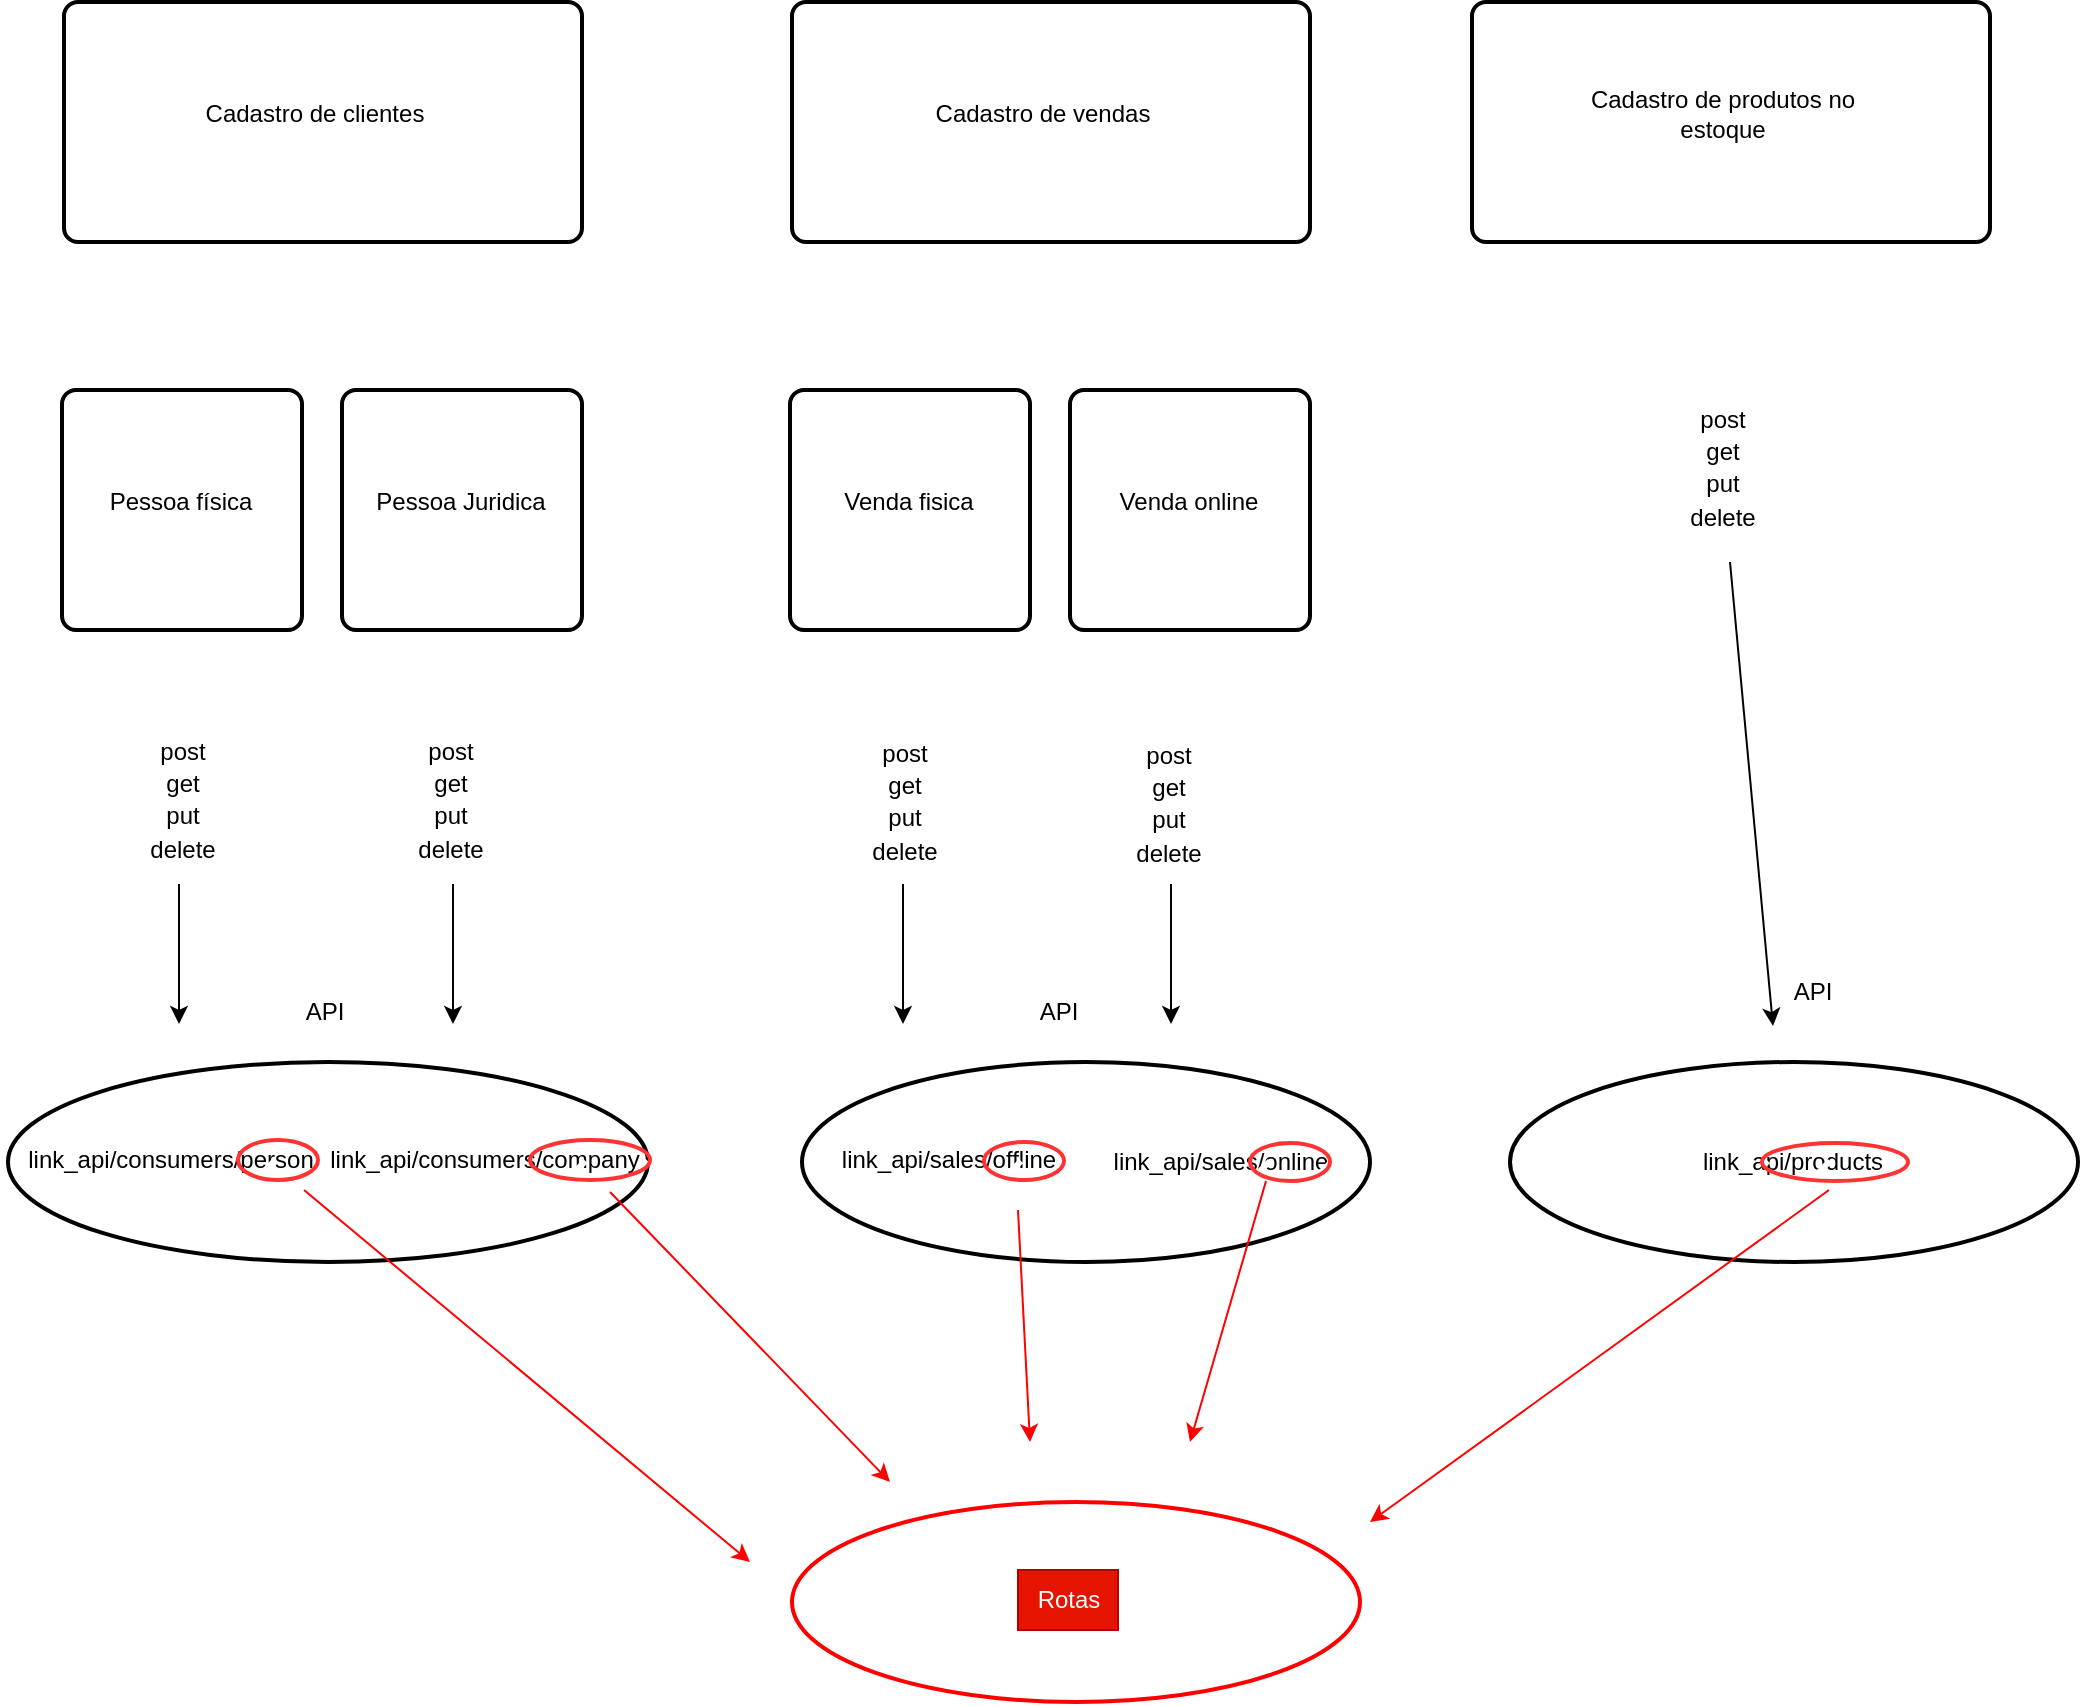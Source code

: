 <mxfile version="24.7.8">
  <diagram name="Página-1" id="hJ1GlJy1p2Ct8zHA_335">
    <mxGraphModel dx="2195" dy="838" grid="1" gridSize="10" guides="1" tooltips="1" connect="1" arrows="1" fold="1" page="1" pageScale="1" pageWidth="827" pageHeight="1169" math="0" shadow="0">
      <root>
        <mxCell id="0" />
        <mxCell id="1" parent="0" />
        <mxCell id="FM5QOt1shnxmH6ET1ApL-2" value="" style="rounded=1;whiteSpace=wrap;html=1;absoluteArcSize=1;arcSize=14;strokeWidth=2;" vertex="1" parent="1">
          <mxGeometry x="27" y="130" width="259" height="120" as="geometry" />
        </mxCell>
        <mxCell id="FM5QOt1shnxmH6ET1ApL-3" value="Cadastro de clientes" style="text;html=1;align=center;verticalAlign=middle;resizable=0;points=[];autosize=1;strokeColor=none;fillColor=none;" vertex="1" parent="1">
          <mxGeometry x="87" y="171" width="130" height="30" as="geometry" />
        </mxCell>
        <mxCell id="FM5QOt1shnxmH6ET1ApL-8" value="" style="rounded=1;whiteSpace=wrap;html=1;absoluteArcSize=1;arcSize=14;strokeWidth=2;" vertex="1" parent="1">
          <mxGeometry x="26" y="324" width="120" height="120" as="geometry" />
        </mxCell>
        <mxCell id="FM5QOt1shnxmH6ET1ApL-9" value="Pessoa física" style="text;html=1;align=center;verticalAlign=middle;resizable=0;points=[];autosize=1;strokeColor=none;fillColor=none;" vertex="1" parent="1">
          <mxGeometry x="40" y="365" width="90" height="30" as="geometry" />
        </mxCell>
        <mxCell id="FM5QOt1shnxmH6ET1ApL-11" value="" style="rounded=1;whiteSpace=wrap;html=1;absoluteArcSize=1;arcSize=14;strokeWidth=2;" vertex="1" parent="1">
          <mxGeometry x="166" y="324" width="120" height="120" as="geometry" />
        </mxCell>
        <mxCell id="FM5QOt1shnxmH6ET1ApL-12" value="Pessoa Juridica" style="text;html=1;align=center;verticalAlign=middle;resizable=0;points=[];autosize=1;strokeColor=none;fillColor=none;" vertex="1" parent="1">
          <mxGeometry x="170" y="365" width="110" height="30" as="geometry" />
        </mxCell>
        <mxCell id="FM5QOt1shnxmH6ET1ApL-14" value="" style="rounded=1;whiteSpace=wrap;html=1;absoluteArcSize=1;arcSize=14;strokeWidth=2;" vertex="1" parent="1">
          <mxGeometry x="391" y="130" width="259" height="120" as="geometry" />
        </mxCell>
        <mxCell id="FM5QOt1shnxmH6ET1ApL-15" value="Cadastro de vendas" style="text;html=1;align=center;verticalAlign=middle;resizable=0;points=[];autosize=1;strokeColor=none;fillColor=none;" vertex="1" parent="1">
          <mxGeometry x="451" y="171" width="130" height="30" as="geometry" />
        </mxCell>
        <mxCell id="FM5QOt1shnxmH6ET1ApL-16" value="" style="rounded=1;whiteSpace=wrap;html=1;absoluteArcSize=1;arcSize=14;strokeWidth=2;" vertex="1" parent="1">
          <mxGeometry x="390" y="324" width="120" height="120" as="geometry" />
        </mxCell>
        <mxCell id="FM5QOt1shnxmH6ET1ApL-17" value="Venda fisica" style="text;html=1;align=center;verticalAlign=middle;resizable=0;points=[];autosize=1;strokeColor=none;fillColor=none;" vertex="1" parent="1">
          <mxGeometry x="404" y="365" width="90" height="30" as="geometry" />
        </mxCell>
        <mxCell id="FM5QOt1shnxmH6ET1ApL-18" value="" style="rounded=1;whiteSpace=wrap;html=1;absoluteArcSize=1;arcSize=14;strokeWidth=2;" vertex="1" parent="1">
          <mxGeometry x="530" y="324" width="120" height="120" as="geometry" />
        </mxCell>
        <mxCell id="FM5QOt1shnxmH6ET1ApL-19" value="Venda online" style="text;html=1;align=center;verticalAlign=middle;resizable=0;points=[];autosize=1;strokeColor=none;fillColor=none;" vertex="1" parent="1">
          <mxGeometry x="544" y="365" width="90" height="30" as="geometry" />
        </mxCell>
        <mxCell id="FM5QOt1shnxmH6ET1ApL-20" value="" style="rounded=1;whiteSpace=wrap;html=1;absoluteArcSize=1;arcSize=14;strokeWidth=2;" vertex="1" parent="1">
          <mxGeometry x="731" y="130" width="259" height="120" as="geometry" />
        </mxCell>
        <mxCell id="FM5QOt1shnxmH6ET1ApL-21" value="Cadastro de produtos no&lt;div&gt;estoque&lt;/div&gt;" style="text;html=1;align=center;verticalAlign=middle;resizable=0;points=[];autosize=1;strokeColor=none;fillColor=none;" vertex="1" parent="1">
          <mxGeometry x="776" y="166" width="160" height="40" as="geometry" />
        </mxCell>
        <mxCell id="FM5QOt1shnxmH6ET1ApL-26" value="post" style="text;html=1;align=center;verticalAlign=middle;resizable=0;points=[];autosize=1;strokeColor=none;fillColor=none;" vertex="1" parent="1">
          <mxGeometry x="61" y="490" width="50" height="30" as="geometry" />
        </mxCell>
        <mxCell id="FM5QOt1shnxmH6ET1ApL-27" value="get" style="text;html=1;align=center;verticalAlign=middle;resizable=0;points=[];autosize=1;strokeColor=none;fillColor=none;" vertex="1" parent="1">
          <mxGeometry x="66" y="506" width="40" height="30" as="geometry" />
        </mxCell>
        <mxCell id="FM5QOt1shnxmH6ET1ApL-28" value="put" style="text;html=1;align=center;verticalAlign=middle;resizable=0;points=[];autosize=1;strokeColor=none;fillColor=none;" vertex="1" parent="1">
          <mxGeometry x="66" y="522" width="40" height="30" as="geometry" />
        </mxCell>
        <mxCell id="FM5QOt1shnxmH6ET1ApL-29" value="delete" style="text;html=1;align=center;verticalAlign=middle;resizable=0;points=[];autosize=1;strokeColor=none;fillColor=none;" vertex="1" parent="1">
          <mxGeometry x="56" y="539" width="60" height="30" as="geometry" />
        </mxCell>
        <mxCell id="FM5QOt1shnxmH6ET1ApL-30" value="post" style="text;html=1;align=center;verticalAlign=middle;resizable=0;points=[];autosize=1;strokeColor=none;fillColor=none;" vertex="1" parent="1">
          <mxGeometry x="195" y="490" width="50" height="30" as="geometry" />
        </mxCell>
        <mxCell id="FM5QOt1shnxmH6ET1ApL-31" value="get" style="text;html=1;align=center;verticalAlign=middle;resizable=0;points=[];autosize=1;strokeColor=none;fillColor=none;" vertex="1" parent="1">
          <mxGeometry x="200" y="506" width="40" height="30" as="geometry" />
        </mxCell>
        <mxCell id="FM5QOt1shnxmH6ET1ApL-32" value="put" style="text;html=1;align=center;verticalAlign=middle;resizable=0;points=[];autosize=1;strokeColor=none;fillColor=none;" vertex="1" parent="1">
          <mxGeometry x="200" y="522" width="40" height="30" as="geometry" />
        </mxCell>
        <mxCell id="FM5QOt1shnxmH6ET1ApL-33" value="delete" style="text;html=1;align=center;verticalAlign=middle;resizable=0;points=[];autosize=1;strokeColor=none;fillColor=none;" vertex="1" parent="1">
          <mxGeometry x="190" y="539" width="60" height="30" as="geometry" />
        </mxCell>
        <mxCell id="FM5QOt1shnxmH6ET1ApL-34" value="post" style="text;html=1;align=center;verticalAlign=middle;resizable=0;points=[];autosize=1;strokeColor=none;fillColor=none;" vertex="1" parent="1">
          <mxGeometry x="422" y="491" width="50" height="30" as="geometry" />
        </mxCell>
        <mxCell id="FM5QOt1shnxmH6ET1ApL-35" value="get" style="text;html=1;align=center;verticalAlign=middle;resizable=0;points=[];autosize=1;strokeColor=none;fillColor=none;" vertex="1" parent="1">
          <mxGeometry x="427" y="507" width="40" height="30" as="geometry" />
        </mxCell>
        <mxCell id="FM5QOt1shnxmH6ET1ApL-36" value="put" style="text;html=1;align=center;verticalAlign=middle;resizable=0;points=[];autosize=1;strokeColor=none;fillColor=none;" vertex="1" parent="1">
          <mxGeometry x="427" y="523" width="40" height="30" as="geometry" />
        </mxCell>
        <mxCell id="FM5QOt1shnxmH6ET1ApL-37" value="delete" style="text;html=1;align=center;verticalAlign=middle;resizable=0;points=[];autosize=1;strokeColor=none;fillColor=none;" vertex="1" parent="1">
          <mxGeometry x="417" y="540" width="60" height="30" as="geometry" />
        </mxCell>
        <mxCell id="FM5QOt1shnxmH6ET1ApL-38" value="post" style="text;html=1;align=center;verticalAlign=middle;resizable=0;points=[];autosize=1;strokeColor=none;fillColor=none;" vertex="1" parent="1">
          <mxGeometry x="554" y="492" width="50" height="30" as="geometry" />
        </mxCell>
        <mxCell id="FM5QOt1shnxmH6ET1ApL-39" value="get" style="text;html=1;align=center;verticalAlign=middle;resizable=0;points=[];autosize=1;strokeColor=none;fillColor=none;" vertex="1" parent="1">
          <mxGeometry x="559" y="508" width="40" height="30" as="geometry" />
        </mxCell>
        <mxCell id="FM5QOt1shnxmH6ET1ApL-40" value="put" style="text;html=1;align=center;verticalAlign=middle;resizable=0;points=[];autosize=1;strokeColor=none;fillColor=none;" vertex="1" parent="1">
          <mxGeometry x="559" y="524" width="40" height="30" as="geometry" />
        </mxCell>
        <mxCell id="FM5QOt1shnxmH6ET1ApL-41" value="delete" style="text;html=1;align=center;verticalAlign=middle;resizable=0;points=[];autosize=1;strokeColor=none;fillColor=none;" vertex="1" parent="1">
          <mxGeometry x="549" y="541" width="60" height="30" as="geometry" />
        </mxCell>
        <mxCell id="FM5QOt1shnxmH6ET1ApL-42" value="post" style="text;html=1;align=center;verticalAlign=middle;resizable=0;points=[];autosize=1;strokeColor=none;fillColor=none;" vertex="1" parent="1">
          <mxGeometry x="831" y="324" width="50" height="30" as="geometry" />
        </mxCell>
        <mxCell id="FM5QOt1shnxmH6ET1ApL-43" value="get" style="text;html=1;align=center;verticalAlign=middle;resizable=0;points=[];autosize=1;strokeColor=none;fillColor=none;" vertex="1" parent="1">
          <mxGeometry x="836" y="340" width="40" height="30" as="geometry" />
        </mxCell>
        <mxCell id="FM5QOt1shnxmH6ET1ApL-44" value="put" style="text;html=1;align=center;verticalAlign=middle;resizable=0;points=[];autosize=1;strokeColor=none;fillColor=none;" vertex="1" parent="1">
          <mxGeometry x="836" y="356" width="40" height="30" as="geometry" />
        </mxCell>
        <mxCell id="FM5QOt1shnxmH6ET1ApL-45" value="delete" style="text;html=1;align=center;verticalAlign=middle;resizable=0;points=[];autosize=1;strokeColor=none;fillColor=none;" vertex="1" parent="1">
          <mxGeometry x="826" y="373" width="60" height="30" as="geometry" />
        </mxCell>
        <mxCell id="FM5QOt1shnxmH6ET1ApL-46" value="" style="strokeWidth=2;html=1;shape=mxgraph.flowchart.start_2;whiteSpace=wrap;" vertex="1" parent="1">
          <mxGeometry x="-1" y="660" width="320" height="100" as="geometry" />
        </mxCell>
        <mxCell id="FM5QOt1shnxmH6ET1ApL-47" value="" style="strokeWidth=2;html=1;shape=mxgraph.flowchart.start_2;whiteSpace=wrap;" vertex="1" parent="1">
          <mxGeometry x="396" y="660" width="284" height="100" as="geometry" />
        </mxCell>
        <mxCell id="FM5QOt1shnxmH6ET1ApL-48" value="" style="strokeWidth=2;html=1;shape=mxgraph.flowchart.start_2;whiteSpace=wrap;" vertex="1" parent="1">
          <mxGeometry x="750" y="660" width="284" height="100" as="geometry" />
        </mxCell>
        <mxCell id="FM5QOt1shnxmH6ET1ApL-49" value="" style="strokeWidth=2;html=1;shape=mxgraph.flowchart.start_2;whiteSpace=wrap;strokeColor=#FF0000;" vertex="1" parent="1">
          <mxGeometry x="391" y="880" width="284" height="100" as="geometry" />
        </mxCell>
        <mxCell id="FM5QOt1shnxmH6ET1ApL-50" value="" style="edgeStyle=none;orthogonalLoop=1;jettySize=auto;html=1;rounded=0;" edge="1" parent="1">
          <mxGeometry width="100" relative="1" as="geometry">
            <mxPoint x="84.5" y="571" as="sourcePoint" />
            <mxPoint x="84.5" y="641" as="targetPoint" />
            <Array as="points" />
          </mxGeometry>
        </mxCell>
        <mxCell id="FM5QOt1shnxmH6ET1ApL-51" value="" style="edgeStyle=none;orthogonalLoop=1;jettySize=auto;html=1;rounded=0;" edge="1" parent="1">
          <mxGeometry width="100" relative="1" as="geometry">
            <mxPoint x="221.5" y="571" as="sourcePoint" />
            <mxPoint x="221.5" y="641" as="targetPoint" />
            <Array as="points" />
          </mxGeometry>
        </mxCell>
        <mxCell id="FM5QOt1shnxmH6ET1ApL-52" value="" style="edgeStyle=none;orthogonalLoop=1;jettySize=auto;html=1;rounded=0;" edge="1" parent="1">
          <mxGeometry width="100" relative="1" as="geometry">
            <mxPoint x="446.5" y="571" as="sourcePoint" />
            <mxPoint x="446.5" y="641" as="targetPoint" />
            <Array as="points" />
          </mxGeometry>
        </mxCell>
        <mxCell id="FM5QOt1shnxmH6ET1ApL-53" value="" style="edgeStyle=none;orthogonalLoop=1;jettySize=auto;html=1;rounded=0;" edge="1" parent="1">
          <mxGeometry width="100" relative="1" as="geometry">
            <mxPoint x="580.5" y="571" as="sourcePoint" />
            <mxPoint x="580.5" y="641" as="targetPoint" />
            <Array as="points" />
          </mxGeometry>
        </mxCell>
        <mxCell id="FM5QOt1shnxmH6ET1ApL-54" value="" style="edgeStyle=none;orthogonalLoop=1;jettySize=auto;html=1;rounded=0;" edge="1" parent="1">
          <mxGeometry width="100" relative="1" as="geometry">
            <mxPoint x="860" y="410" as="sourcePoint" />
            <mxPoint x="881.5" y="642" as="targetPoint" />
            <Array as="points" />
          </mxGeometry>
        </mxCell>
        <mxCell id="FM5QOt1shnxmH6ET1ApL-55" value="API" style="text;html=1;align=center;verticalAlign=middle;resizable=0;points=[];autosize=1;strokeColor=none;fillColor=none;" vertex="1" parent="1">
          <mxGeometry x="136.5" y="620" width="40" height="30" as="geometry" />
        </mxCell>
        <mxCell id="FM5QOt1shnxmH6ET1ApL-56" value="API" style="text;html=1;align=center;verticalAlign=middle;resizable=0;points=[];autosize=1;strokeColor=none;fillColor=none;" vertex="1" parent="1">
          <mxGeometry x="504" y="620" width="40" height="30" as="geometry" />
        </mxCell>
        <mxCell id="FM5QOt1shnxmH6ET1ApL-57" value="API" style="text;html=1;align=center;verticalAlign=middle;resizable=0;points=[];autosize=1;strokeColor=none;fillColor=none;" vertex="1" parent="1">
          <mxGeometry x="881" y="610" width="40" height="30" as="geometry" />
        </mxCell>
        <mxCell id="FM5QOt1shnxmH6ET1ApL-58" value="link_api/consumers/person" style="text;html=1;align=center;verticalAlign=middle;resizable=0;points=[];autosize=1;strokeColor=none;fillColor=none;" vertex="1" parent="1">
          <mxGeometry x="-5" y="694" width="170" height="30" as="geometry" />
        </mxCell>
        <mxCell id="FM5QOt1shnxmH6ET1ApL-59" value="link_api/consumers/company" style="text;html=1;align=center;verticalAlign=middle;resizable=0;points=[];autosize=1;strokeColor=none;fillColor=none;" vertex="1" parent="1">
          <mxGeometry x="147" y="694" width="180" height="30" as="geometry" />
        </mxCell>
        <mxCell id="FM5QOt1shnxmH6ET1ApL-60" value="link_api/sales/offline" style="text;html=1;align=center;verticalAlign=middle;resizable=0;points=[];autosize=1;strokeColor=none;fillColor=none;" vertex="1" parent="1">
          <mxGeometry x="404" y="694" width="130" height="30" as="geometry" />
        </mxCell>
        <mxCell id="FM5QOt1shnxmH6ET1ApL-61" value="link_api/sales/online" style="text;html=1;align=center;verticalAlign=middle;resizable=0;points=[];autosize=1;strokeColor=none;fillColor=none;" vertex="1" parent="1">
          <mxGeometry x="540" y="695" width="130" height="30" as="geometry" />
        </mxCell>
        <mxCell id="FM5QOt1shnxmH6ET1ApL-62" value="link_api/products" style="text;html=1;align=center;verticalAlign=middle;resizable=0;points=[];autosize=1;strokeColor=none;fillColor=none;" vertex="1" parent="1">
          <mxGeometry x="836" y="695" width="110" height="30" as="geometry" />
        </mxCell>
        <mxCell id="FM5QOt1shnxmH6ET1ApL-63" value="Rotas" style="text;html=1;align=center;verticalAlign=middle;resizable=0;points=[];autosize=1;strokeColor=#B20000;fillColor=#e51400;fontColor=#ffffff;" vertex="1" parent="1">
          <mxGeometry x="504" y="914" width="50" height="30" as="geometry" />
        </mxCell>
        <mxCell id="FM5QOt1shnxmH6ET1ApL-65" value="" style="strokeWidth=2;html=1;shape=mxgraph.flowchart.start_2;whiteSpace=wrap;strokeColor=#FF3333;fillStyle=dashed;" vertex="1" parent="1">
          <mxGeometry x="114" y="699" width="40" height="20" as="geometry" />
        </mxCell>
        <mxCell id="FM5QOt1shnxmH6ET1ApL-66" value="" style="strokeWidth=2;html=1;shape=mxgraph.flowchart.start_2;whiteSpace=wrap;strokeColor=#FF3333;fillStyle=dashed;" vertex="1" parent="1">
          <mxGeometry x="260" y="699" width="60" height="20" as="geometry" />
        </mxCell>
        <mxCell id="FM5QOt1shnxmH6ET1ApL-67" value="" style="strokeWidth=2;html=1;shape=mxgraph.flowchart.start_2;whiteSpace=wrap;strokeColor=#FF3333;fillStyle=dashed;" vertex="1" parent="1">
          <mxGeometry x="620" y="700.5" width="40" height="19" as="geometry" />
        </mxCell>
        <mxCell id="FM5QOt1shnxmH6ET1ApL-69" value="" style="strokeWidth=2;html=1;shape=mxgraph.flowchart.start_2;whiteSpace=wrap;strokeColor=#FF3333;fillStyle=dashed;" vertex="1" parent="1">
          <mxGeometry x="487" y="700" width="40" height="19" as="geometry" />
        </mxCell>
        <mxCell id="FM5QOt1shnxmH6ET1ApL-72" value="" style="strokeWidth=2;html=1;shape=mxgraph.flowchart.start_2;whiteSpace=wrap;strokeColor=#FF3333;fillStyle=dashed;" vertex="1" parent="1">
          <mxGeometry x="876" y="700.5" width="73" height="19" as="geometry" />
        </mxCell>
        <mxCell id="FM5QOt1shnxmH6ET1ApL-73" value="" style="edgeStyle=none;orthogonalLoop=1;jettySize=auto;html=1;rounded=0;strokeColor=#ff0000;" edge="1" parent="1">
          <mxGeometry width="100" relative="1" as="geometry">
            <mxPoint x="147" y="724" as="sourcePoint" />
            <mxPoint x="370" y="910" as="targetPoint" />
            <Array as="points" />
          </mxGeometry>
        </mxCell>
        <mxCell id="FM5QOt1shnxmH6ET1ApL-74" value="" style="edgeStyle=none;orthogonalLoop=1;jettySize=auto;html=1;rounded=0;strokeColor=#ff0000;" edge="1" parent="1">
          <mxGeometry width="100" relative="1" as="geometry">
            <mxPoint x="300" y="725" as="sourcePoint" />
            <mxPoint x="440" y="870" as="targetPoint" />
            <Array as="points" />
          </mxGeometry>
        </mxCell>
        <mxCell id="FM5QOt1shnxmH6ET1ApL-75" value="" style="edgeStyle=none;orthogonalLoop=1;jettySize=auto;html=1;rounded=0;strokeColor=#ff0000;" edge="1" parent="1">
          <mxGeometry width="100" relative="1" as="geometry">
            <mxPoint x="504" y="734" as="sourcePoint" />
            <mxPoint x="510" y="850" as="targetPoint" />
            <Array as="points" />
          </mxGeometry>
        </mxCell>
        <mxCell id="FM5QOt1shnxmH6ET1ApL-76" value="" style="edgeStyle=none;orthogonalLoop=1;jettySize=auto;html=1;rounded=0;strokeColor=#ff0000;" edge="1" parent="1">
          <mxGeometry width="100" relative="1" as="geometry">
            <mxPoint x="628" y="719.5" as="sourcePoint" />
            <mxPoint x="590" y="850" as="targetPoint" />
            <Array as="points" />
          </mxGeometry>
        </mxCell>
        <mxCell id="FM5QOt1shnxmH6ET1ApL-77" value="" style="edgeStyle=none;orthogonalLoop=1;jettySize=auto;html=1;rounded=0;strokeColor=#ff0000;" edge="1" parent="1">
          <mxGeometry width="100" relative="1" as="geometry">
            <mxPoint x="909.5" y="724" as="sourcePoint" />
            <mxPoint x="680" y="890" as="targetPoint" />
            <Array as="points" />
          </mxGeometry>
        </mxCell>
      </root>
    </mxGraphModel>
  </diagram>
</mxfile>
